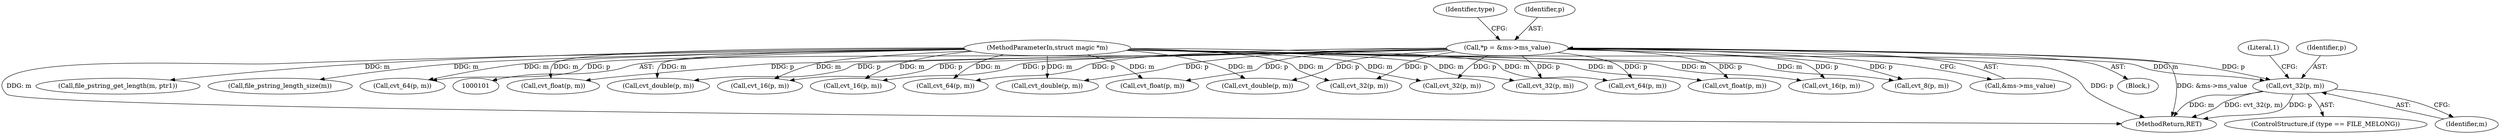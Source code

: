 digraph "0_file_27a14bc7ba285a0a5ebfdb55e54001aa11932b08@pointer" {
"1000600" [label="(Call,cvt_32(p, m))"];
"1000107" [label="(Call,*p = &ms->ms_value)"];
"1000103" [label="(MethodParameterIn,struct magic *m)"];
"1000109" [label="(Call,&ms->ms_value)"];
"1000124" [label="(Call,cvt_8(p, m))"];
"1000700" [label="(Call,cvt_float(p, m))"];
"1000596" [label="(ControlStructure,if (type == FILE_MELONG))"];
"1000289" [label="(Call,cvt_32(p, m))"];
"1000147" [label="(Call,cvt_64(p, m))"];
"1000602" [label="(Identifier,m)"];
"1000606" [label="(Call,cvt_float(p, m))"];
"1000706" [label="(Call,cvt_double(p, m))"];
"1000410" [label="(Call,cvt_16(p, m))"];
"1000902" [label="(MethodReturn,RET)"];
"1000105" [label="(Block,)"];
"1000242" [label="(Call,cvt_16(p, m))"];
"1000107" [label="(Call,*p = &ms->ms_value)"];
"1000553" [label="(Call,cvt_64(p, m))"];
"1000880" [label="(Call,cvt_double(p, m))"];
"1000793" [label="(Call,cvt_double(p, m))"];
"1000188" [label="(Call,file_pstring_get_length(m, ptr1))"];
"1000457" [label="(Call,cvt_32(p, m))"];
"1000116" [label="(Identifier,type)"];
"1000183" [label="(Call,file_pstring_length_size(m))"];
"1000138" [label="(Call,cvt_32(p, m))"];
"1000601" [label="(Identifier,p)"];
"1000385" [label="(Call,cvt_64(p, m))"];
"1000604" [label="(Literal,1)"];
"1000108" [label="(Identifier,p)"];
"1000103" [label="(MethodParameterIn,struct magic *m)"];
"1000653" [label="(Call,cvt_float(p, m))"];
"1000600" [label="(Call,cvt_32(p, m))"];
"1000130" [label="(Call,cvt_16(p, m))"];
"1000600" -> "1000596"  [label="AST: "];
"1000600" -> "1000602"  [label="CFG: "];
"1000601" -> "1000600"  [label="AST: "];
"1000602" -> "1000600"  [label="AST: "];
"1000604" -> "1000600"  [label="CFG: "];
"1000600" -> "1000902"  [label="DDG: m"];
"1000600" -> "1000902"  [label="DDG: cvt_32(p, m)"];
"1000600" -> "1000902"  [label="DDG: p"];
"1000107" -> "1000600"  [label="DDG: p"];
"1000103" -> "1000600"  [label="DDG: m"];
"1000107" -> "1000105"  [label="AST: "];
"1000107" -> "1000109"  [label="CFG: "];
"1000108" -> "1000107"  [label="AST: "];
"1000109" -> "1000107"  [label="AST: "];
"1000116" -> "1000107"  [label="CFG: "];
"1000107" -> "1000902"  [label="DDG: p"];
"1000107" -> "1000902"  [label="DDG: &ms->ms_value"];
"1000107" -> "1000124"  [label="DDG: p"];
"1000107" -> "1000130"  [label="DDG: p"];
"1000107" -> "1000138"  [label="DDG: p"];
"1000107" -> "1000147"  [label="DDG: p"];
"1000107" -> "1000242"  [label="DDG: p"];
"1000107" -> "1000289"  [label="DDG: p"];
"1000107" -> "1000385"  [label="DDG: p"];
"1000107" -> "1000410"  [label="DDG: p"];
"1000107" -> "1000457"  [label="DDG: p"];
"1000107" -> "1000553"  [label="DDG: p"];
"1000107" -> "1000606"  [label="DDG: p"];
"1000107" -> "1000653"  [label="DDG: p"];
"1000107" -> "1000700"  [label="DDG: p"];
"1000107" -> "1000706"  [label="DDG: p"];
"1000107" -> "1000793"  [label="DDG: p"];
"1000107" -> "1000880"  [label="DDG: p"];
"1000103" -> "1000101"  [label="AST: "];
"1000103" -> "1000902"  [label="DDG: m"];
"1000103" -> "1000124"  [label="DDG: m"];
"1000103" -> "1000130"  [label="DDG: m"];
"1000103" -> "1000138"  [label="DDG: m"];
"1000103" -> "1000147"  [label="DDG: m"];
"1000103" -> "1000183"  [label="DDG: m"];
"1000103" -> "1000188"  [label="DDG: m"];
"1000103" -> "1000242"  [label="DDG: m"];
"1000103" -> "1000289"  [label="DDG: m"];
"1000103" -> "1000385"  [label="DDG: m"];
"1000103" -> "1000410"  [label="DDG: m"];
"1000103" -> "1000457"  [label="DDG: m"];
"1000103" -> "1000553"  [label="DDG: m"];
"1000103" -> "1000606"  [label="DDG: m"];
"1000103" -> "1000653"  [label="DDG: m"];
"1000103" -> "1000700"  [label="DDG: m"];
"1000103" -> "1000706"  [label="DDG: m"];
"1000103" -> "1000793"  [label="DDG: m"];
"1000103" -> "1000880"  [label="DDG: m"];
}
